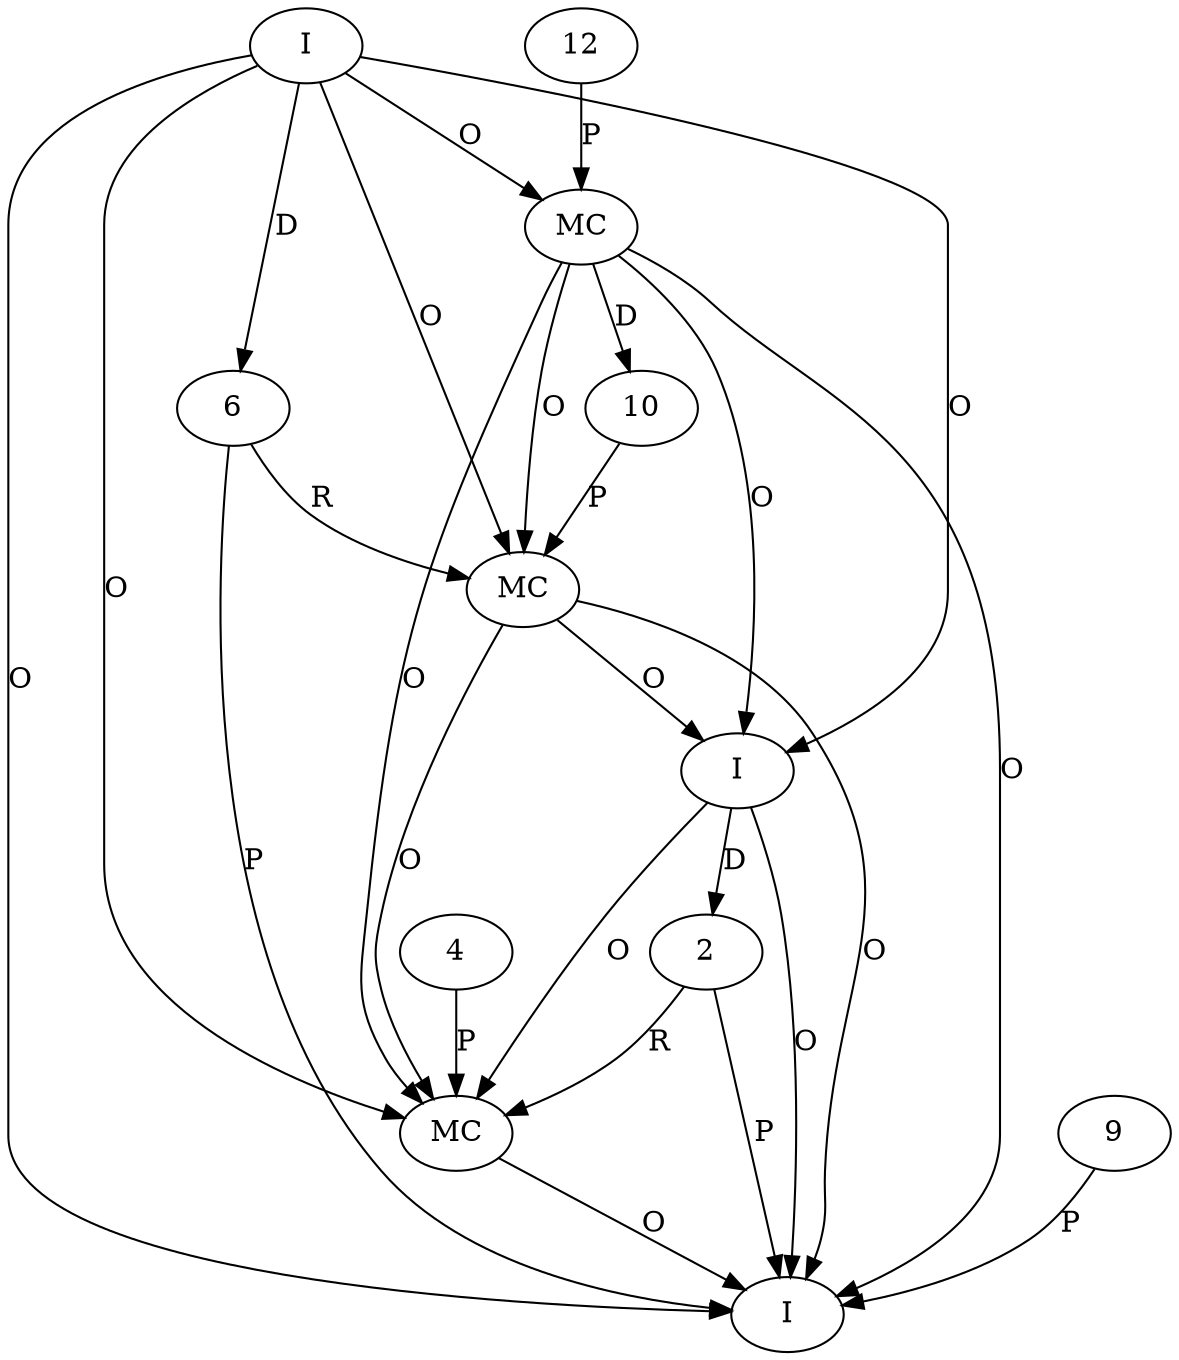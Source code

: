 digraph "AUG" {

  1 [ label="MC" s="setRunFw()" t="BndEditModel" l="103" ];
  2 [ t="BndEditModel" n="model" ];
  3 [ label="I" t="BndEditModel" l="102" ];
  4 [ t="String" v="org.apache.felix.framework;version='4.2.1'" ];
  5 [ label="I" t="BndrunResolveContext" l="109" ];
  6 [ t="MockRegistry" n="registry" ];
  7 [ label="MC" s="addPlugin()" t="MockRegistry" l="99" ];
  8 [ label="I" t="MockRegistry" l="96" ];
  9 [ t="LogService" n="ResolveTest.log" ];
  10 [ t="UNKNOWN" n="dummy_" ];
  11 [ label="MC" s="createRepo()" t="Utils" l="100" ];
  12 [ t="String" v="2" ];
  11 -> 1 [ label="O" ];
  4 -> 1 [ label="P" ];
  8 -> 1 [ label="O" ];
  3 -> 1 [ label="O" ];
  2 -> 1 [ label="R" ];
  7 -> 1 [ label="O" ];
  3 -> 2 [ label="D" ];
  8 -> 3 [ label="O" ];
  7 -> 3 [ label="O" ];
  11 -> 3 [ label="O" ];
  8 -> 5 [ label="O" ];
  9 -> 5 [ label="P" ];
  2 -> 5 [ label="P" ];
  11 -> 5 [ label="O" ];
  1 -> 5 [ label="O" ];
  6 -> 5 [ label="P" ];
  7 -> 5 [ label="O" ];
  3 -> 5 [ label="O" ];
  8 -> 6 [ label="D" ];
  6 -> 7 [ label="R" ];
  11 -> 7 [ label="O" ];
  10 -> 7 [ label="P" ];
  8 -> 7 [ label="O" ];
  11 -> 10 [ label="D" ];
  12 -> 11 [ label="P" ];
  8 -> 11 [ label="O" ];
}
